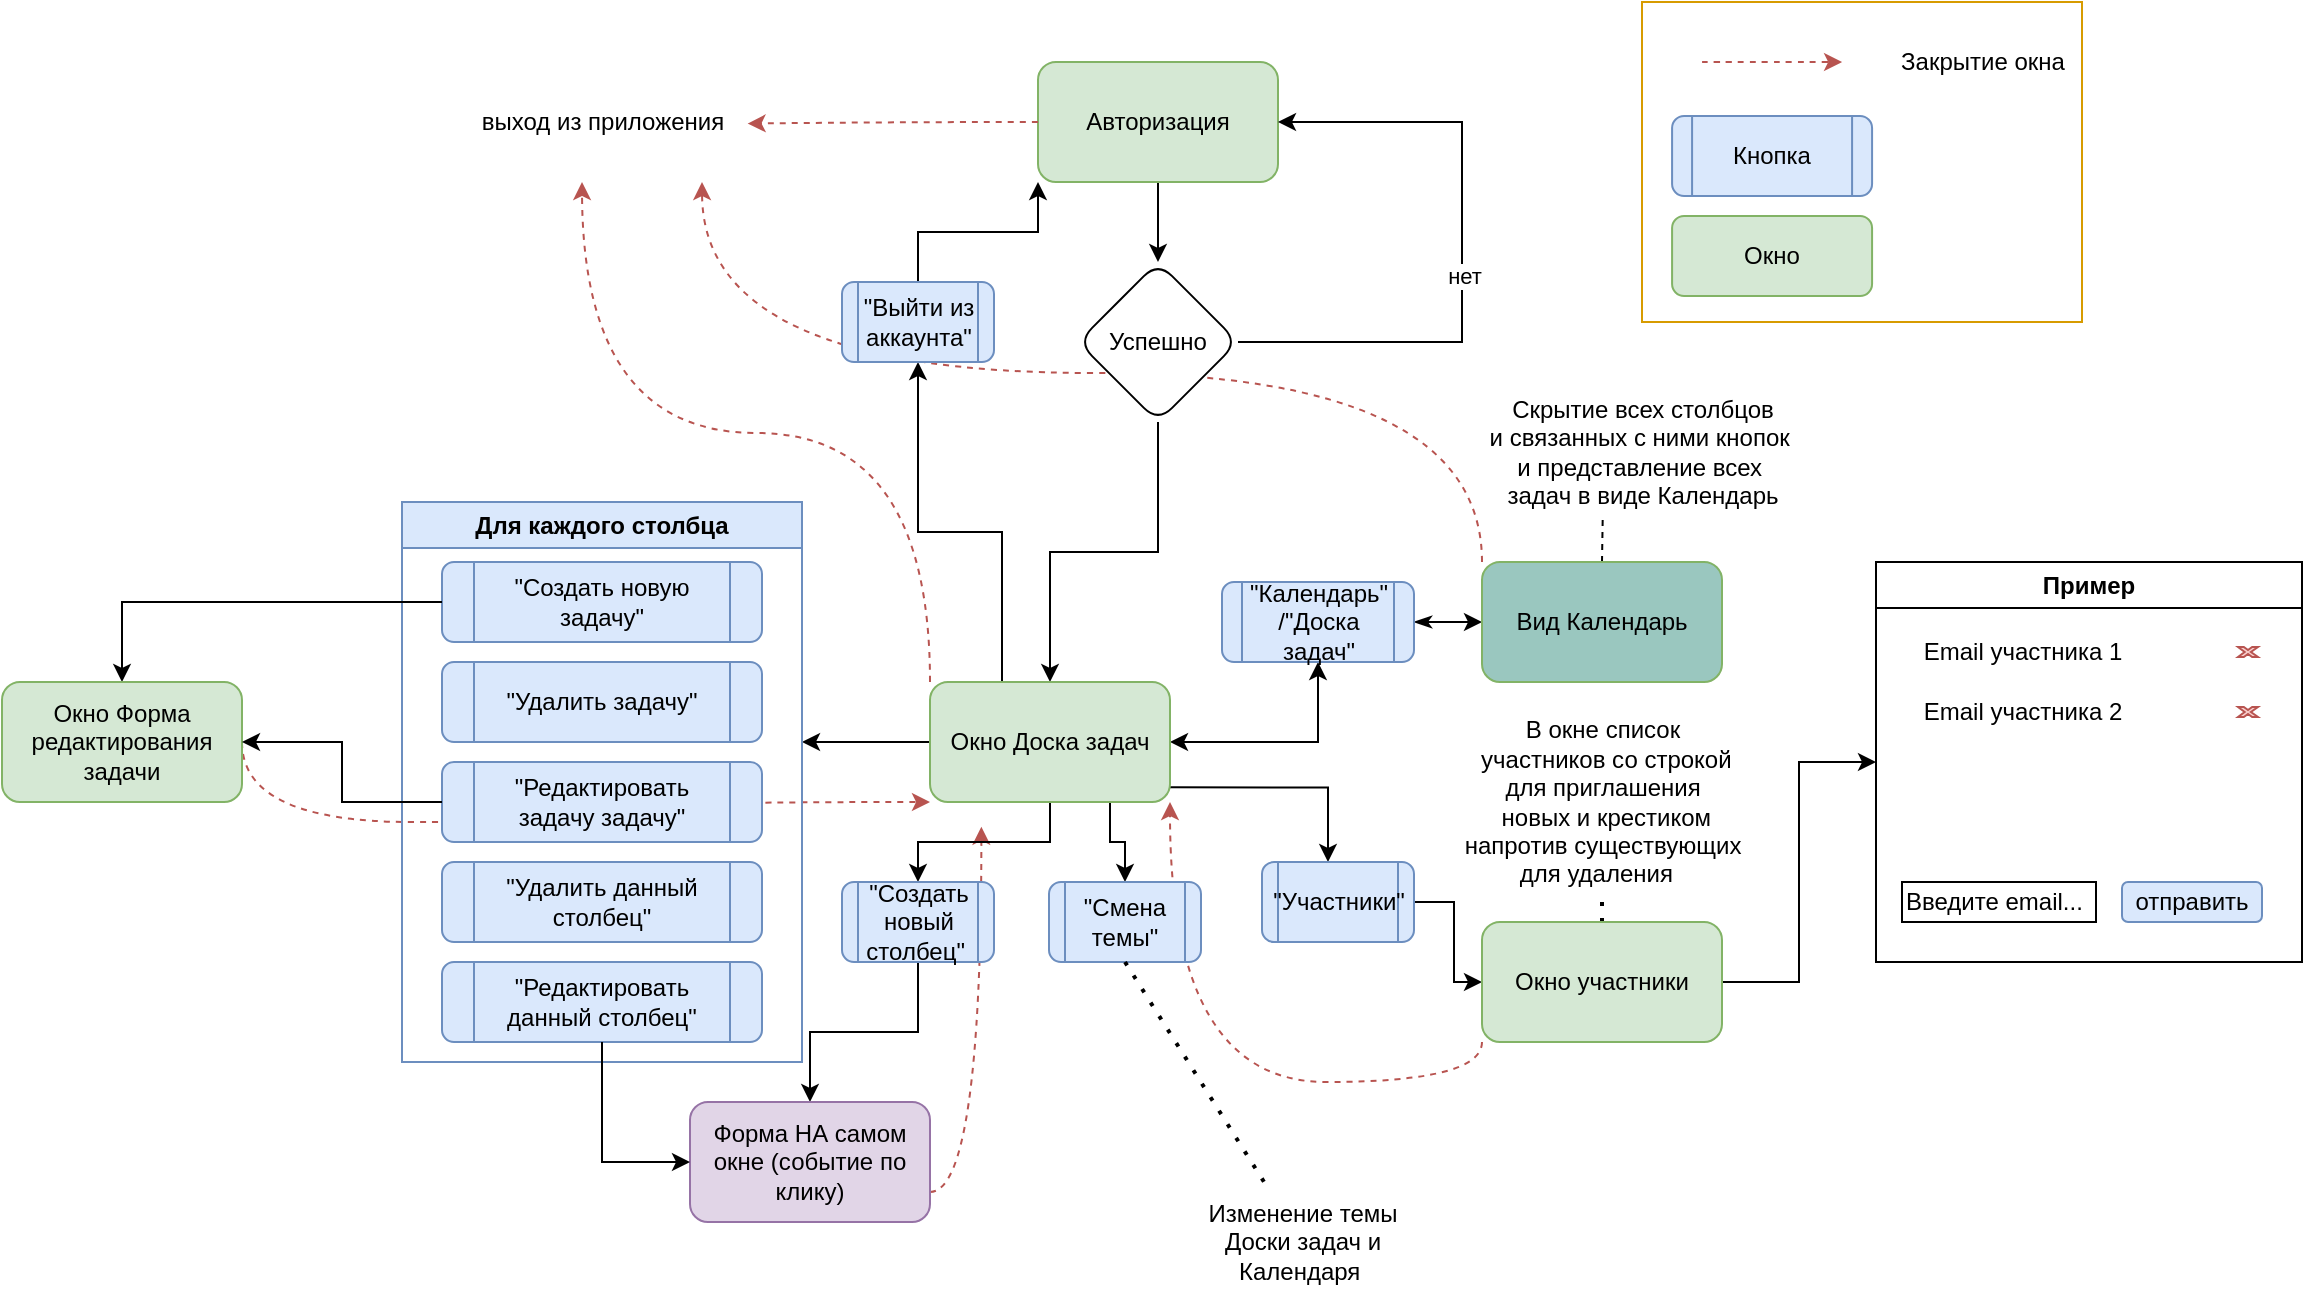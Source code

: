 <mxfile version="21.1.0" type="device">
  <diagram name="Страница 1" id="u5_gqjyXq-RMzbgMJSY2">
    <mxGraphModel dx="2271" dy="2034" grid="1" gridSize="10" guides="1" tooltips="1" connect="1" arrows="1" fold="1" page="1" pageScale="1" pageWidth="827" pageHeight="1169" math="0" shadow="0">
      <root>
        <mxCell id="0" />
        <mxCell id="1" parent="0" />
        <mxCell id="5BWgnoSHtEI94J89NY1U-104" value="" style="edgeStyle=orthogonalEdgeStyle;rounded=0;orthogonalLoop=1;jettySize=auto;html=1;exitX=0;exitY=0;exitDx=0;exitDy=0;curved=1;dashed=1;fillColor=#f8cecc;strokeColor=#b85450;" parent="1" source="5BWgnoSHtEI94J89NY1U-23" edge="1">
          <mxGeometry relative="1" as="geometry">
            <mxPoint x="630" y="190" as="sourcePoint" />
            <mxPoint x="240" as="targetPoint" />
          </mxGeometry>
        </mxCell>
        <mxCell id="5BWgnoSHtEI94J89NY1U-102" style="edgeStyle=orthogonalEdgeStyle;rounded=0;orthogonalLoop=1;jettySize=auto;html=1;exitX=0;exitY=1;exitDx=0;exitDy=0;curved=1;dashed=1;fillColor=#f8cecc;strokeColor=#b85450;entryX=1;entryY=1;entryDx=0;entryDy=0;" parent="1" source="5BWgnoSHtEI94J89NY1U-62" target="5BWgnoSHtEI94J89NY1U-15" edge="1">
          <mxGeometry relative="1" as="geometry">
            <mxPoint x="608.46" y="470" as="sourcePoint" />
            <mxPoint x="608.46" y="330" as="targetPoint" />
          </mxGeometry>
        </mxCell>
        <mxCell id="5BWgnoSHtEI94J89NY1U-100" style="edgeStyle=orthogonalEdgeStyle;rounded=0;orthogonalLoop=1;jettySize=auto;html=1;exitX=1;exitY=0.75;exitDx=0;exitDy=0;curved=1;dashed=1;fillColor=#f8cecc;strokeColor=#b85450;entryX=0.214;entryY=1.206;entryDx=0;entryDy=0;entryPerimeter=0;" parent="1" source="5BWgnoSHtEI94J89NY1U-79" target="5BWgnoSHtEI94J89NY1U-15" edge="1">
          <mxGeometry relative="1" as="geometry">
            <mxPoint x="-104.08" y="490" as="sourcePoint" />
            <mxPoint x="269.92" y="560" as="targetPoint" />
          </mxGeometry>
        </mxCell>
        <mxCell id="5BWgnoSHtEI94J89NY1U-98" style="edgeStyle=orthogonalEdgeStyle;rounded=0;orthogonalLoop=1;jettySize=auto;html=1;exitX=1;exitY=0.5;exitDx=0;exitDy=0;curved=1;dashed=1;fillColor=#f8cecc;strokeColor=#b85450;entryX=0;entryY=1;entryDx=0;entryDy=0;" parent="1" source="5BWgnoSHtEI94J89NY1U-77" target="5BWgnoSHtEI94J89NY1U-15" edge="1">
          <mxGeometry relative="1" as="geometry">
            <mxPoint x="20" y="190" as="sourcePoint" />
            <mxPoint x="290" y="340" as="targetPoint" />
            <Array as="points">
              <mxPoint x="180" y="320" />
            </Array>
          </mxGeometry>
        </mxCell>
        <mxCell id="5BWgnoSHtEI94J89NY1U-3" value="" style="edgeStyle=orthogonalEdgeStyle;rounded=0;orthogonalLoop=1;jettySize=auto;html=1;" parent="1" source="5BWgnoSHtEI94J89NY1U-1" target="5BWgnoSHtEI94J89NY1U-2" edge="1">
          <mxGeometry relative="1" as="geometry" />
        </mxCell>
        <mxCell id="5BWgnoSHtEI94J89NY1U-1" value="&lt;font style=&quot;vertical-align: inherit;&quot;&gt;&lt;font style=&quot;vertical-align: inherit;&quot;&gt;Авторизация&lt;br&gt;&lt;/font&gt;&lt;/font&gt;" style="rounded=1;whiteSpace=wrap;html=1;fillColor=#d5e8d4;strokeColor=#82b366;" parent="1" vertex="1">
          <mxGeometry x="408" y="-60" width="120" height="60" as="geometry" />
        </mxCell>
        <mxCell id="5BWgnoSHtEI94J89NY1U-11" style="edgeStyle=orthogonalEdgeStyle;rounded=0;orthogonalLoop=1;jettySize=auto;html=1;exitX=1;exitY=0.5;exitDx=0;exitDy=0;entryX=1;entryY=0.5;entryDx=0;entryDy=0;" parent="1" source="5BWgnoSHtEI94J89NY1U-2" target="5BWgnoSHtEI94J89NY1U-1" edge="1">
          <mxGeometry relative="1" as="geometry">
            <Array as="points">
              <mxPoint x="513" y="80" />
              <mxPoint x="620" y="80" />
              <mxPoint x="620" y="-30" />
            </Array>
          </mxGeometry>
        </mxCell>
        <mxCell id="5BWgnoSHtEI94J89NY1U-14" value="&lt;font style=&quot;vertical-align: inherit;&quot;&gt;&lt;font style=&quot;vertical-align: inherit;&quot;&gt;нет&lt;br&gt;&lt;/font&gt;&lt;/font&gt;" style="edgeLabel;html=1;align=center;verticalAlign=middle;resizable=0;points=[];" parent="5BWgnoSHtEI94J89NY1U-11" vertex="1" connectable="0">
          <mxGeometry x="-0.073" y="-1" relative="1" as="geometry">
            <mxPoint as="offset" />
          </mxGeometry>
        </mxCell>
        <mxCell id="5BWgnoSHtEI94J89NY1U-16" value="" style="edgeStyle=orthogonalEdgeStyle;rounded=0;orthogonalLoop=1;jettySize=auto;html=1;" parent="1" source="5BWgnoSHtEI94J89NY1U-2" target="5BWgnoSHtEI94J89NY1U-15" edge="1">
          <mxGeometry relative="1" as="geometry" />
        </mxCell>
        <mxCell id="5BWgnoSHtEI94J89NY1U-22" value="" style="edgeStyle=orthogonalEdgeStyle;rounded=0;orthogonalLoop=1;jettySize=auto;html=1;startArrow=classic;startFill=1;" parent="1" source="5BWgnoSHtEI94J89NY1U-15" target="5BWgnoSHtEI94J89NY1U-21" edge="1">
          <mxGeometry relative="1" as="geometry" />
        </mxCell>
        <mxCell id="5BWgnoSHtEI94J89NY1U-39" style="edgeStyle=orthogonalEdgeStyle;rounded=0;orthogonalLoop=1;jettySize=auto;html=1;exitX=0.5;exitY=1;exitDx=0;exitDy=0;entryX=0.5;entryY=0;entryDx=0;entryDy=0;" parent="1" source="5BWgnoSHtEI94J89NY1U-15" target="5BWgnoSHtEI94J89NY1U-38" edge="1">
          <mxGeometry relative="1" as="geometry" />
        </mxCell>
        <mxCell id="5BWgnoSHtEI94J89NY1U-44" style="edgeStyle=orthogonalEdgeStyle;rounded=0;orthogonalLoop=1;jettySize=auto;html=1;exitX=0;exitY=0.5;exitDx=0;exitDy=0;" parent="1" source="5BWgnoSHtEI94J89NY1U-15" edge="1">
          <mxGeometry relative="1" as="geometry">
            <mxPoint x="290" y="280" as="targetPoint" />
          </mxGeometry>
        </mxCell>
        <mxCell id="5BWgnoSHtEI94J89NY1U-46" style="edgeStyle=orthogonalEdgeStyle;rounded=0;orthogonalLoop=1;jettySize=auto;html=1;exitX=1;exitY=0.878;exitDx=0;exitDy=0;entryX=0.5;entryY=0;entryDx=0;entryDy=0;exitPerimeter=0;" parent="1" source="5BWgnoSHtEI94J89NY1U-15" edge="1">
          <mxGeometry relative="1" as="geometry">
            <mxPoint x="553" y="340" as="targetPoint" />
            <Array as="points">
              <mxPoint x="553" y="303" />
            </Array>
          </mxGeometry>
        </mxCell>
        <mxCell id="5BWgnoSHtEI94J89NY1U-83" style="edgeStyle=orthogonalEdgeStyle;rounded=0;orthogonalLoop=1;jettySize=auto;html=1;exitX=0.75;exitY=1;exitDx=0;exitDy=0;entryX=0.5;entryY=0;entryDx=0;entryDy=0;" parent="1" source="5BWgnoSHtEI94J89NY1U-15" target="5BWgnoSHtEI94J89NY1U-81" edge="1">
          <mxGeometry relative="1" as="geometry" />
        </mxCell>
        <mxCell id="5BWgnoSHtEI94J89NY1U-108" style="edgeStyle=orthogonalEdgeStyle;rounded=0;orthogonalLoop=1;jettySize=auto;html=1;exitX=0.5;exitY=0;exitDx=0;exitDy=0;entryX=0.5;entryY=1;entryDx=0;entryDy=0;" parent="1" source="5BWgnoSHtEI94J89NY1U-15" target="5BWgnoSHtEI94J89NY1U-105" edge="1">
          <mxGeometry relative="1" as="geometry">
            <Array as="points">
              <mxPoint x="390" y="250" />
              <mxPoint x="390" y="175" />
              <mxPoint x="348" y="175" />
            </Array>
          </mxGeometry>
        </mxCell>
        <mxCell id="5BWgnoSHtEI94J89NY1U-15" value="&lt;font style=&quot;vertical-align: inherit;&quot;&gt;&lt;font style=&quot;vertical-align: inherit;&quot;&gt;Окно Доска задач&lt;/font&gt;&lt;/font&gt;" style="whiteSpace=wrap;html=1;rounded=1;fillColor=#d5e8d4;strokeColor=#82b366;" parent="1" vertex="1">
          <mxGeometry x="354" y="250" width="120" height="60" as="geometry" />
        </mxCell>
        <mxCell id="5BWgnoSHtEI94J89NY1U-24" value="" style="edgeStyle=orthogonalEdgeStyle;rounded=0;orthogonalLoop=1;jettySize=auto;html=1;endArrow=classic;endFill=1;startArrow=classicThin;startFill=1;" parent="1" source="5BWgnoSHtEI94J89NY1U-21" target="5BWgnoSHtEI94J89NY1U-23" edge="1">
          <mxGeometry relative="1" as="geometry" />
        </mxCell>
        <mxCell id="5BWgnoSHtEI94J89NY1U-21" value="&lt;font style=&quot;vertical-align: inherit;&quot;&gt;&lt;font style=&quot;vertical-align: inherit;&quot;&gt;&quot;Календарь&quot;&lt;br&gt;/&quot;Доска задач&quot;&lt;/font&gt;&lt;/font&gt;" style="shape=process;whiteSpace=wrap;html=1;backgroundOutline=1;fillColor=#dae8fc;strokeColor=#6c8ebf;rounded=1;" parent="1" vertex="1">
          <mxGeometry x="500" y="200" width="96" height="40" as="geometry" />
        </mxCell>
        <mxCell id="Uy8nkY8BOCJ3DV95DlmW-4" style="edgeStyle=orthogonalEdgeStyle;rounded=0;orthogonalLoop=1;jettySize=auto;html=1;exitX=0.5;exitY=0;exitDx=0;exitDy=0;dashed=1;endArrow=none;endFill=0;entryX=0.391;entryY=0.948;entryDx=0;entryDy=0;entryPerimeter=0;" edge="1" parent="1" source="5BWgnoSHtEI94J89NY1U-23" target="Uy8nkY8BOCJ3DV95DlmW-2">
          <mxGeometry relative="1" as="geometry" />
        </mxCell>
        <mxCell id="5BWgnoSHtEI94J89NY1U-23" value="Вид Календарь" style="whiteSpace=wrap;html=1;fillColor=#9AC7BF;strokeColor=#82b366;rounded=1;" parent="1" vertex="1">
          <mxGeometry x="630" y="190" width="120" height="60" as="geometry" />
        </mxCell>
        <mxCell id="5BWgnoSHtEI94J89NY1U-27" value="Для каждого столбца" style="swimlane;whiteSpace=wrap;html=1;fillColor=#dae8fc;strokeColor=#6c8ebf;" parent="1" vertex="1">
          <mxGeometry x="90" y="160" width="200" height="280" as="geometry" />
        </mxCell>
        <mxCell id="5BWgnoSHtEI94J89NY1U-34" value="&lt;font style=&quot;vertical-align: inherit;&quot;&gt;&lt;font style=&quot;vertical-align: inherit;&quot;&gt;&quot;Создать новую задачу&quot;&lt;/font&gt;&lt;/font&gt;" style="shape=process;whiteSpace=wrap;html=1;backgroundOutline=1;fillColor=#dae8fc;strokeColor=#6c8ebf;rounded=1;" parent="5BWgnoSHtEI94J89NY1U-27" vertex="1">
          <mxGeometry x="20" y="30" width="160" height="40" as="geometry" />
        </mxCell>
        <mxCell id="5BWgnoSHtEI94J89NY1U-35" value="&lt;font style=&quot;vertical-align: inherit;&quot;&gt;&lt;font style=&quot;vertical-align: inherit;&quot;&gt;&quot;Удалить задачу&quot;&lt;/font&gt;&lt;/font&gt;" style="shape=process;whiteSpace=wrap;html=1;backgroundOutline=1;fillColor=#dae8fc;strokeColor=#6c8ebf;rounded=1;" parent="5BWgnoSHtEI94J89NY1U-27" vertex="1">
          <mxGeometry x="20" y="80" width="160" height="40" as="geometry" />
        </mxCell>
        <mxCell id="5BWgnoSHtEI94J89NY1U-37" value="&lt;font style=&quot;vertical-align: inherit;&quot;&gt;&lt;font style=&quot;vertical-align: inherit;&quot;&gt;&quot;Редактировать задачу задачу&quot;&lt;/font&gt;&lt;/font&gt;" style="shape=process;whiteSpace=wrap;html=1;backgroundOutline=1;fillColor=#dae8fc;strokeColor=#6c8ebf;rounded=1;" parent="5BWgnoSHtEI94J89NY1U-27" vertex="1">
          <mxGeometry x="20" y="130" width="160" height="40" as="geometry" />
        </mxCell>
        <mxCell id="5BWgnoSHtEI94J89NY1U-43" value="&lt;font style=&quot;vertical-align: inherit;&quot;&gt;&lt;font style=&quot;vertical-align: inherit;&quot;&gt;&quot;Удалить данный столбец&quot;&lt;/font&gt;&lt;/font&gt;" style="shape=process;whiteSpace=wrap;html=1;backgroundOutline=1;fillColor=#dae8fc;strokeColor=#6c8ebf;rounded=1;" parent="5BWgnoSHtEI94J89NY1U-27" vertex="1">
          <mxGeometry x="20" y="180" width="160" height="40" as="geometry" />
        </mxCell>
        <mxCell id="5BWgnoSHtEI94J89NY1U-54" value="&lt;font style=&quot;vertical-align: inherit;&quot;&gt;&lt;font style=&quot;vertical-align: inherit;&quot;&gt;&quot;Редактировать данный столбец&quot;&lt;/font&gt;&lt;/font&gt;" style="shape=process;whiteSpace=wrap;html=1;backgroundOutline=1;fillColor=#dae8fc;strokeColor=#6c8ebf;rounded=1;" parent="5BWgnoSHtEI94J89NY1U-27" vertex="1">
          <mxGeometry x="20" y="230" width="160" height="40" as="geometry" />
        </mxCell>
        <mxCell id="5BWgnoSHtEI94J89NY1U-41" value="" style="edgeStyle=orthogonalEdgeStyle;rounded=0;orthogonalLoop=1;jettySize=auto;html=1;entryX=0.5;entryY=0;entryDx=0;entryDy=0;" parent="1" source="5BWgnoSHtEI94J89NY1U-38" target="5BWgnoSHtEI94J89NY1U-79" edge="1">
          <mxGeometry relative="1" as="geometry" />
        </mxCell>
        <mxCell id="5BWgnoSHtEI94J89NY1U-38" value="&lt;font style=&quot;vertical-align: inherit;&quot;&gt;&lt;font style=&quot;vertical-align: inherit;&quot;&gt;&quot;Создать новый столбец&quot;&amp;nbsp;&lt;/font&gt;&lt;/font&gt;" style="shape=process;whiteSpace=wrap;html=1;backgroundOutline=1;fillColor=#dae8fc;strokeColor=#6c8ebf;rounded=1;" parent="1" vertex="1">
          <mxGeometry x="310" y="350" width="76" height="40" as="geometry" />
        </mxCell>
        <mxCell id="5BWgnoSHtEI94J89NY1U-49" value="" style="endArrow=none;dashed=1;html=1;dashPattern=1 3;strokeWidth=2;rounded=0;entryX=0.5;entryY=0;entryDx=0;entryDy=0;" parent="1" source="5BWgnoSHtEI94J89NY1U-50" target="5BWgnoSHtEI94J89NY1U-62" edge="1">
          <mxGeometry width="50" height="50" relative="1" as="geometry">
            <mxPoint x="704" y="430" as="sourcePoint" />
            <mxPoint x="690" y="360" as="targetPoint" />
          </mxGeometry>
        </mxCell>
        <mxCell id="5BWgnoSHtEI94J89NY1U-50" value="В окне список&lt;br&gt;&amp;nbsp;участников со строкой &lt;br&gt;для приглашения&lt;br&gt;&amp;nbsp;новых и крестиком&lt;br&gt;напротив существующих&lt;br&gt;для удаления&amp;nbsp;&amp;nbsp;" style="text;html=1;align=center;verticalAlign=middle;resizable=0;points=[];autosize=1;strokeColor=none;fillColor=none;" parent="1" vertex="1">
          <mxGeometry x="610" y="260" width="160" height="100" as="geometry" />
        </mxCell>
        <mxCell id="5BWgnoSHtEI94J89NY1U-63" value="" style="edgeStyle=orthogonalEdgeStyle;rounded=0;orthogonalLoop=1;jettySize=auto;html=1;" parent="1" source="5BWgnoSHtEI94J89NY1U-60" target="5BWgnoSHtEI94J89NY1U-62" edge="1">
          <mxGeometry relative="1" as="geometry" />
        </mxCell>
        <mxCell id="5BWgnoSHtEI94J89NY1U-60" value="&lt;font style=&quot;vertical-align: inherit;&quot;&gt;&lt;font style=&quot;vertical-align: inherit;&quot;&gt;&quot;Участники&quot;&lt;/font&gt;&lt;/font&gt;" style="shape=process;whiteSpace=wrap;html=1;backgroundOutline=1;fillColor=#dae8fc;strokeColor=#6c8ebf;rounded=1;" parent="1" vertex="1">
          <mxGeometry x="520" y="340" width="76" height="40" as="geometry" />
        </mxCell>
        <mxCell id="5BWgnoSHtEI94J89NY1U-74" value="" style="edgeStyle=orthogonalEdgeStyle;rounded=0;orthogonalLoop=1;jettySize=auto;html=1;entryX=0;entryY=0.5;entryDx=0;entryDy=0;" parent="1" source="5BWgnoSHtEI94J89NY1U-62" target="5BWgnoSHtEI94J89NY1U-64" edge="1">
          <mxGeometry relative="1" as="geometry" />
        </mxCell>
        <mxCell id="5BWgnoSHtEI94J89NY1U-62" value="Окно участники" style="whiteSpace=wrap;html=1;fillColor=#d5e8d4;strokeColor=#82b366;rounded=1;" parent="1" vertex="1">
          <mxGeometry x="630" y="370" width="120" height="60" as="geometry" />
        </mxCell>
        <mxCell id="5BWgnoSHtEI94J89NY1U-64" value="Пример" style="swimlane;whiteSpace=wrap;html=1;" parent="1" vertex="1">
          <mxGeometry x="827" y="190" width="213" height="200" as="geometry" />
        </mxCell>
        <mxCell id="5BWgnoSHtEI94J89NY1U-65" value="Email участника 1" style="text;html=1;align=center;verticalAlign=middle;resizable=0;points=[];autosize=1;strokeColor=none;fillColor=none;" parent="5BWgnoSHtEI94J89NY1U-64" vertex="1">
          <mxGeometry x="13" y="30" width="120" height="30" as="geometry" />
        </mxCell>
        <mxCell id="5BWgnoSHtEI94J89NY1U-66" value="Email участника 2" style="text;html=1;align=center;verticalAlign=middle;resizable=0;points=[];autosize=1;strokeColor=none;fillColor=none;" parent="5BWgnoSHtEI94J89NY1U-64" vertex="1">
          <mxGeometry x="13" y="60" width="120" height="30" as="geometry" />
        </mxCell>
        <mxCell id="5BWgnoSHtEI94J89NY1U-68" value="Введите email..." style="rounded=0;whiteSpace=wrap;html=1;imageHeight=20;align=left;" parent="5BWgnoSHtEI94J89NY1U-64" vertex="1">
          <mxGeometry x="13" y="160" width="97" height="20" as="geometry" />
        </mxCell>
        <mxCell id="5BWgnoSHtEI94J89NY1U-69" style="edgeStyle=orthogonalEdgeStyle;rounded=0;orthogonalLoop=1;jettySize=auto;html=1;exitX=0.5;exitY=1;exitDx=0;exitDy=0;" parent="5BWgnoSHtEI94J89NY1U-64" source="5BWgnoSHtEI94J89NY1U-68" target="5BWgnoSHtEI94J89NY1U-68" edge="1">
          <mxGeometry relative="1" as="geometry" />
        </mxCell>
        <mxCell id="5BWgnoSHtEI94J89NY1U-70" value="отправить" style="rounded=1;whiteSpace=wrap;html=1;fillColor=#dae8fc;strokeColor=#6c8ebf;" parent="5BWgnoSHtEI94J89NY1U-64" vertex="1">
          <mxGeometry x="123" y="160" width="70" height="20" as="geometry" />
        </mxCell>
        <mxCell id="5BWgnoSHtEI94J89NY1U-71" value="" style="verticalLabelPosition=bottom;verticalAlign=top;html=1;shape=mxgraph.basic.x;fillColor=#f8cecc;strokeColor=#b85450;" parent="5BWgnoSHtEI94J89NY1U-64" vertex="1">
          <mxGeometry x="181" y="42.5" width="10" height="5" as="geometry" />
        </mxCell>
        <mxCell id="5BWgnoSHtEI94J89NY1U-72" value="" style="verticalLabelPosition=bottom;verticalAlign=top;html=1;shape=mxgraph.basic.x;fillColor=#f8cecc;strokeColor=#b85450;" parent="5BWgnoSHtEI94J89NY1U-64" vertex="1">
          <mxGeometry x="181" y="72.5" width="10" height="5" as="geometry" />
        </mxCell>
        <mxCell id="5BWgnoSHtEI94J89NY1U-76" value="" style="edgeStyle=orthogonalEdgeStyle;rounded=0;orthogonalLoop=1;jettySize=auto;html=1;" parent="1" source="5BWgnoSHtEI94J89NY1U-34" target="5BWgnoSHtEI94J89NY1U-77" edge="1">
          <mxGeometry relative="1" as="geometry">
            <mxPoint x="10" y="210" as="targetPoint" />
          </mxGeometry>
        </mxCell>
        <mxCell id="5BWgnoSHtEI94J89NY1U-77" value="Окно Форма редактирования задачи" style="whiteSpace=wrap;html=1;fillColor=#d5e8d4;strokeColor=#82b366;rounded=1;" parent="1" vertex="1">
          <mxGeometry x="-110" y="250" width="120" height="60" as="geometry" />
        </mxCell>
        <mxCell id="5BWgnoSHtEI94J89NY1U-78" value="" style="edgeStyle=orthogonalEdgeStyle;rounded=0;orthogonalLoop=1;jettySize=auto;html=1;" parent="1" source="5BWgnoSHtEI94J89NY1U-37" target="5BWgnoSHtEI94J89NY1U-77" edge="1">
          <mxGeometry relative="1" as="geometry" />
        </mxCell>
        <mxCell id="5BWgnoSHtEI94J89NY1U-79" value="&lt;font style=&quot;vertical-align: inherit;&quot;&gt;&lt;font style=&quot;vertical-align: inherit;&quot;&gt;&lt;font style=&quot;vertical-align: inherit;&quot;&gt;&lt;font style=&quot;vertical-align: inherit;&quot;&gt;Форма НА самом окне (событие по клику)&lt;/font&gt;&lt;/font&gt;&lt;/font&gt;&lt;/font&gt;" style="whiteSpace=wrap;html=1;fillColor=#e1d5e7;strokeColor=#9673a6;rounded=1;" parent="1" vertex="1">
          <mxGeometry x="234" y="460" width="120" height="60" as="geometry" />
        </mxCell>
        <mxCell id="5BWgnoSHtEI94J89NY1U-80" value="" style="edgeStyle=orthogonalEdgeStyle;rounded=0;orthogonalLoop=1;jettySize=auto;html=1;entryX=0;entryY=0.5;entryDx=0;entryDy=0;" parent="1" source="5BWgnoSHtEI94J89NY1U-54" target="5BWgnoSHtEI94J89NY1U-79" edge="1">
          <mxGeometry relative="1" as="geometry" />
        </mxCell>
        <mxCell id="5BWgnoSHtEI94J89NY1U-81" value="&lt;font style=&quot;vertical-align: inherit;&quot;&gt;&lt;font style=&quot;vertical-align: inherit;&quot;&gt;&quot;Смена темы&quot;&lt;/font&gt;&lt;/font&gt;" style="shape=process;whiteSpace=wrap;html=1;backgroundOutline=1;fillColor=#dae8fc;strokeColor=#6c8ebf;rounded=1;" parent="1" vertex="1">
          <mxGeometry x="413.5" y="350" width="76" height="40" as="geometry" />
        </mxCell>
        <mxCell id="5BWgnoSHtEI94J89NY1U-84" value="Изменение темы &lt;br&gt;Доски задач и &lt;br&gt;Календаря&amp;nbsp;" style="text;html=1;align=center;verticalAlign=middle;resizable=0;points=[];autosize=1;strokeColor=none;fillColor=none;" parent="1" vertex="1">
          <mxGeometry x="480" y="500" width="120" height="60" as="geometry" />
        </mxCell>
        <mxCell id="5BWgnoSHtEI94J89NY1U-86" value="" style="endArrow=none;dashed=1;html=1;dashPattern=1 3;strokeWidth=2;rounded=0;exitX=0.5;exitY=1;exitDx=0;exitDy=0;" parent="1" source="5BWgnoSHtEI94J89NY1U-81" target="5BWgnoSHtEI94J89NY1U-84" edge="1">
          <mxGeometry width="50" height="50" relative="1" as="geometry">
            <mxPoint x="470" y="390" as="sourcePoint" />
            <mxPoint x="470" y="300" as="targetPoint" />
          </mxGeometry>
        </mxCell>
        <mxCell id="5BWgnoSHtEI94J89NY1U-88" value="" style="endArrow=none;dashed=1;html=1;dashPattern=1 3;strokeWidth=2;rounded=0;strokeColor=none;exitX=0.25;exitY=0;exitDx=0;exitDy=0;" parent="1" source="5BWgnoSHtEI94J89NY1U-91" edge="1">
          <mxGeometry width="50" height="50" relative="1" as="geometry">
            <mxPoint x="420" y="380" as="sourcePoint" />
            <mxPoint x="280" y="80" as="targetPoint" />
          </mxGeometry>
        </mxCell>
        <mxCell id="5BWgnoSHtEI94J89NY1U-91" value="выход из приложения" style="text;html=1;align=center;verticalAlign=middle;resizable=0;points=[];autosize=1;strokeColor=none;fillColor=none;" parent="1" vertex="1">
          <mxGeometry x="120" y="-45" width="140" height="30" as="geometry" />
        </mxCell>
        <mxCell id="5BWgnoSHtEI94J89NY1U-2" value="&lt;font style=&quot;vertical-align: inherit;&quot;&gt;&lt;font style=&quot;vertical-align: inherit;&quot;&gt;Успешно&lt;/font&gt;&lt;/font&gt;" style="rhombus;whiteSpace=wrap;html=1;rounded=1;" parent="1" vertex="1">
          <mxGeometry x="428" y="40" width="80" height="80" as="geometry" />
        </mxCell>
        <mxCell id="5BWgnoSHtEI94J89NY1U-109" style="edgeStyle=orthogonalEdgeStyle;rounded=0;orthogonalLoop=1;jettySize=auto;html=1;exitX=0.5;exitY=0;exitDx=0;exitDy=0;entryX=0;entryY=1;entryDx=0;entryDy=0;" parent="1" source="5BWgnoSHtEI94J89NY1U-105" target="5BWgnoSHtEI94J89NY1U-1" edge="1">
          <mxGeometry relative="1" as="geometry" />
        </mxCell>
        <mxCell id="5BWgnoSHtEI94J89NY1U-105" value="&lt;font style=&quot;vertical-align: inherit;&quot;&gt;&lt;font style=&quot;vertical-align: inherit;&quot;&gt;&quot;Выйти из аккаунта&quot;&lt;/font&gt;&lt;/font&gt;" style="shape=process;whiteSpace=wrap;html=1;backgroundOutline=1;fillColor=#dae8fc;strokeColor=#6c8ebf;rounded=1;" parent="1" vertex="1">
          <mxGeometry x="310" y="50" width="76" height="40" as="geometry" />
        </mxCell>
        <mxCell id="5BWgnoSHtEI94J89NY1U-111" style="edgeStyle=orthogonalEdgeStyle;rounded=0;orthogonalLoop=1;jettySize=auto;html=1;exitX=0;exitY=0.5;exitDx=0;exitDy=0;curved=1;dashed=1;fillColor=#f8cecc;strokeColor=#b85450;entryX=1.02;entryY=0.526;entryDx=0;entryDy=0;entryPerimeter=0;" parent="1" source="5BWgnoSHtEI94J89NY1U-1" target="5BWgnoSHtEI94J89NY1U-91" edge="1">
          <mxGeometry relative="1" as="geometry">
            <mxPoint x="140" as="sourcePoint" />
            <mxPoint x="166" y="190" as="targetPoint" />
          </mxGeometry>
        </mxCell>
        <mxCell id="5BWgnoSHtEI94J89NY1U-112" style="edgeStyle=orthogonalEdgeStyle;rounded=0;orthogonalLoop=1;jettySize=auto;html=1;exitX=0;exitY=0;exitDx=0;exitDy=0;curved=1;dashed=1;fillColor=#f8cecc;strokeColor=#b85450;" parent="1" source="5BWgnoSHtEI94J89NY1U-15" edge="1">
          <mxGeometry relative="1" as="geometry">
            <mxPoint x="418" y="-20" as="sourcePoint" />
            <mxPoint x="180" as="targetPoint" />
          </mxGeometry>
        </mxCell>
        <mxCell id="5BWgnoSHtEI94J89NY1U-113" style="edgeStyle=orthogonalEdgeStyle;rounded=0;orthogonalLoop=1;jettySize=auto;html=1;curved=1;dashed=1;fillColor=#f8cecc;strokeColor=#b85450;" parent="1" edge="1">
          <mxGeometry relative="1" as="geometry">
            <mxPoint x="740.04" y="-60" as="sourcePoint" />
            <mxPoint x="810.04" y="-60" as="targetPoint" />
            <Array as="points">
              <mxPoint x="810.04" y="-60" />
              <mxPoint x="645.04" y="-60" />
            </Array>
          </mxGeometry>
        </mxCell>
        <mxCell id="5BWgnoSHtEI94J89NY1U-114" value="Закрытие окна" style="text;html=1;align=center;verticalAlign=middle;resizable=0;points=[];autosize=1;strokeColor=none;fillColor=none;" parent="1" vertex="1">
          <mxGeometry x="825.04" y="-75" width="110" height="30" as="geometry" />
        </mxCell>
        <mxCell id="5BWgnoSHtEI94J89NY1U-115" value="&lt;font style=&quot;vertical-align: inherit;&quot;&gt;&lt;font style=&quot;vertical-align: inherit;&quot;&gt;Кнопка&lt;/font&gt;&lt;/font&gt;" style="shape=process;whiteSpace=wrap;html=1;backgroundOutline=1;fillColor=#dae8fc;strokeColor=#6c8ebf;rounded=1;" parent="1" vertex="1">
          <mxGeometry x="725.04" y="-33" width="100" height="40" as="geometry" />
        </mxCell>
        <mxCell id="5BWgnoSHtEI94J89NY1U-116" value="Окно" style="whiteSpace=wrap;html=1;fillColor=#d5e8d4;strokeColor=#82b366;rounded=1;" parent="1" vertex="1">
          <mxGeometry x="725.04" y="17" width="100" height="40" as="geometry" />
        </mxCell>
        <mxCell id="Uy8nkY8BOCJ3DV95DlmW-1" value="" style="rounded=0;whiteSpace=wrap;html=1;fillColor=none;strokeColor=#d79b00;" vertex="1" parent="1">
          <mxGeometry x="710" y="-90" width="220" height="160" as="geometry" />
        </mxCell>
        <mxCell id="Uy8nkY8BOCJ3DV95DlmW-2" value="Скрытие всех столбцов&lt;br&gt;и связанных с ними кнопок&amp;nbsp;&lt;br&gt;и представление всех&amp;nbsp;&lt;br&gt;задач в виде Календарь" style="text;html=1;align=center;verticalAlign=middle;resizable=0;points=[];autosize=1;strokeColor=none;fillColor=none;" vertex="1" parent="1">
          <mxGeometry x="620" y="100" width="180" height="70" as="geometry" />
        </mxCell>
      </root>
    </mxGraphModel>
  </diagram>
</mxfile>
